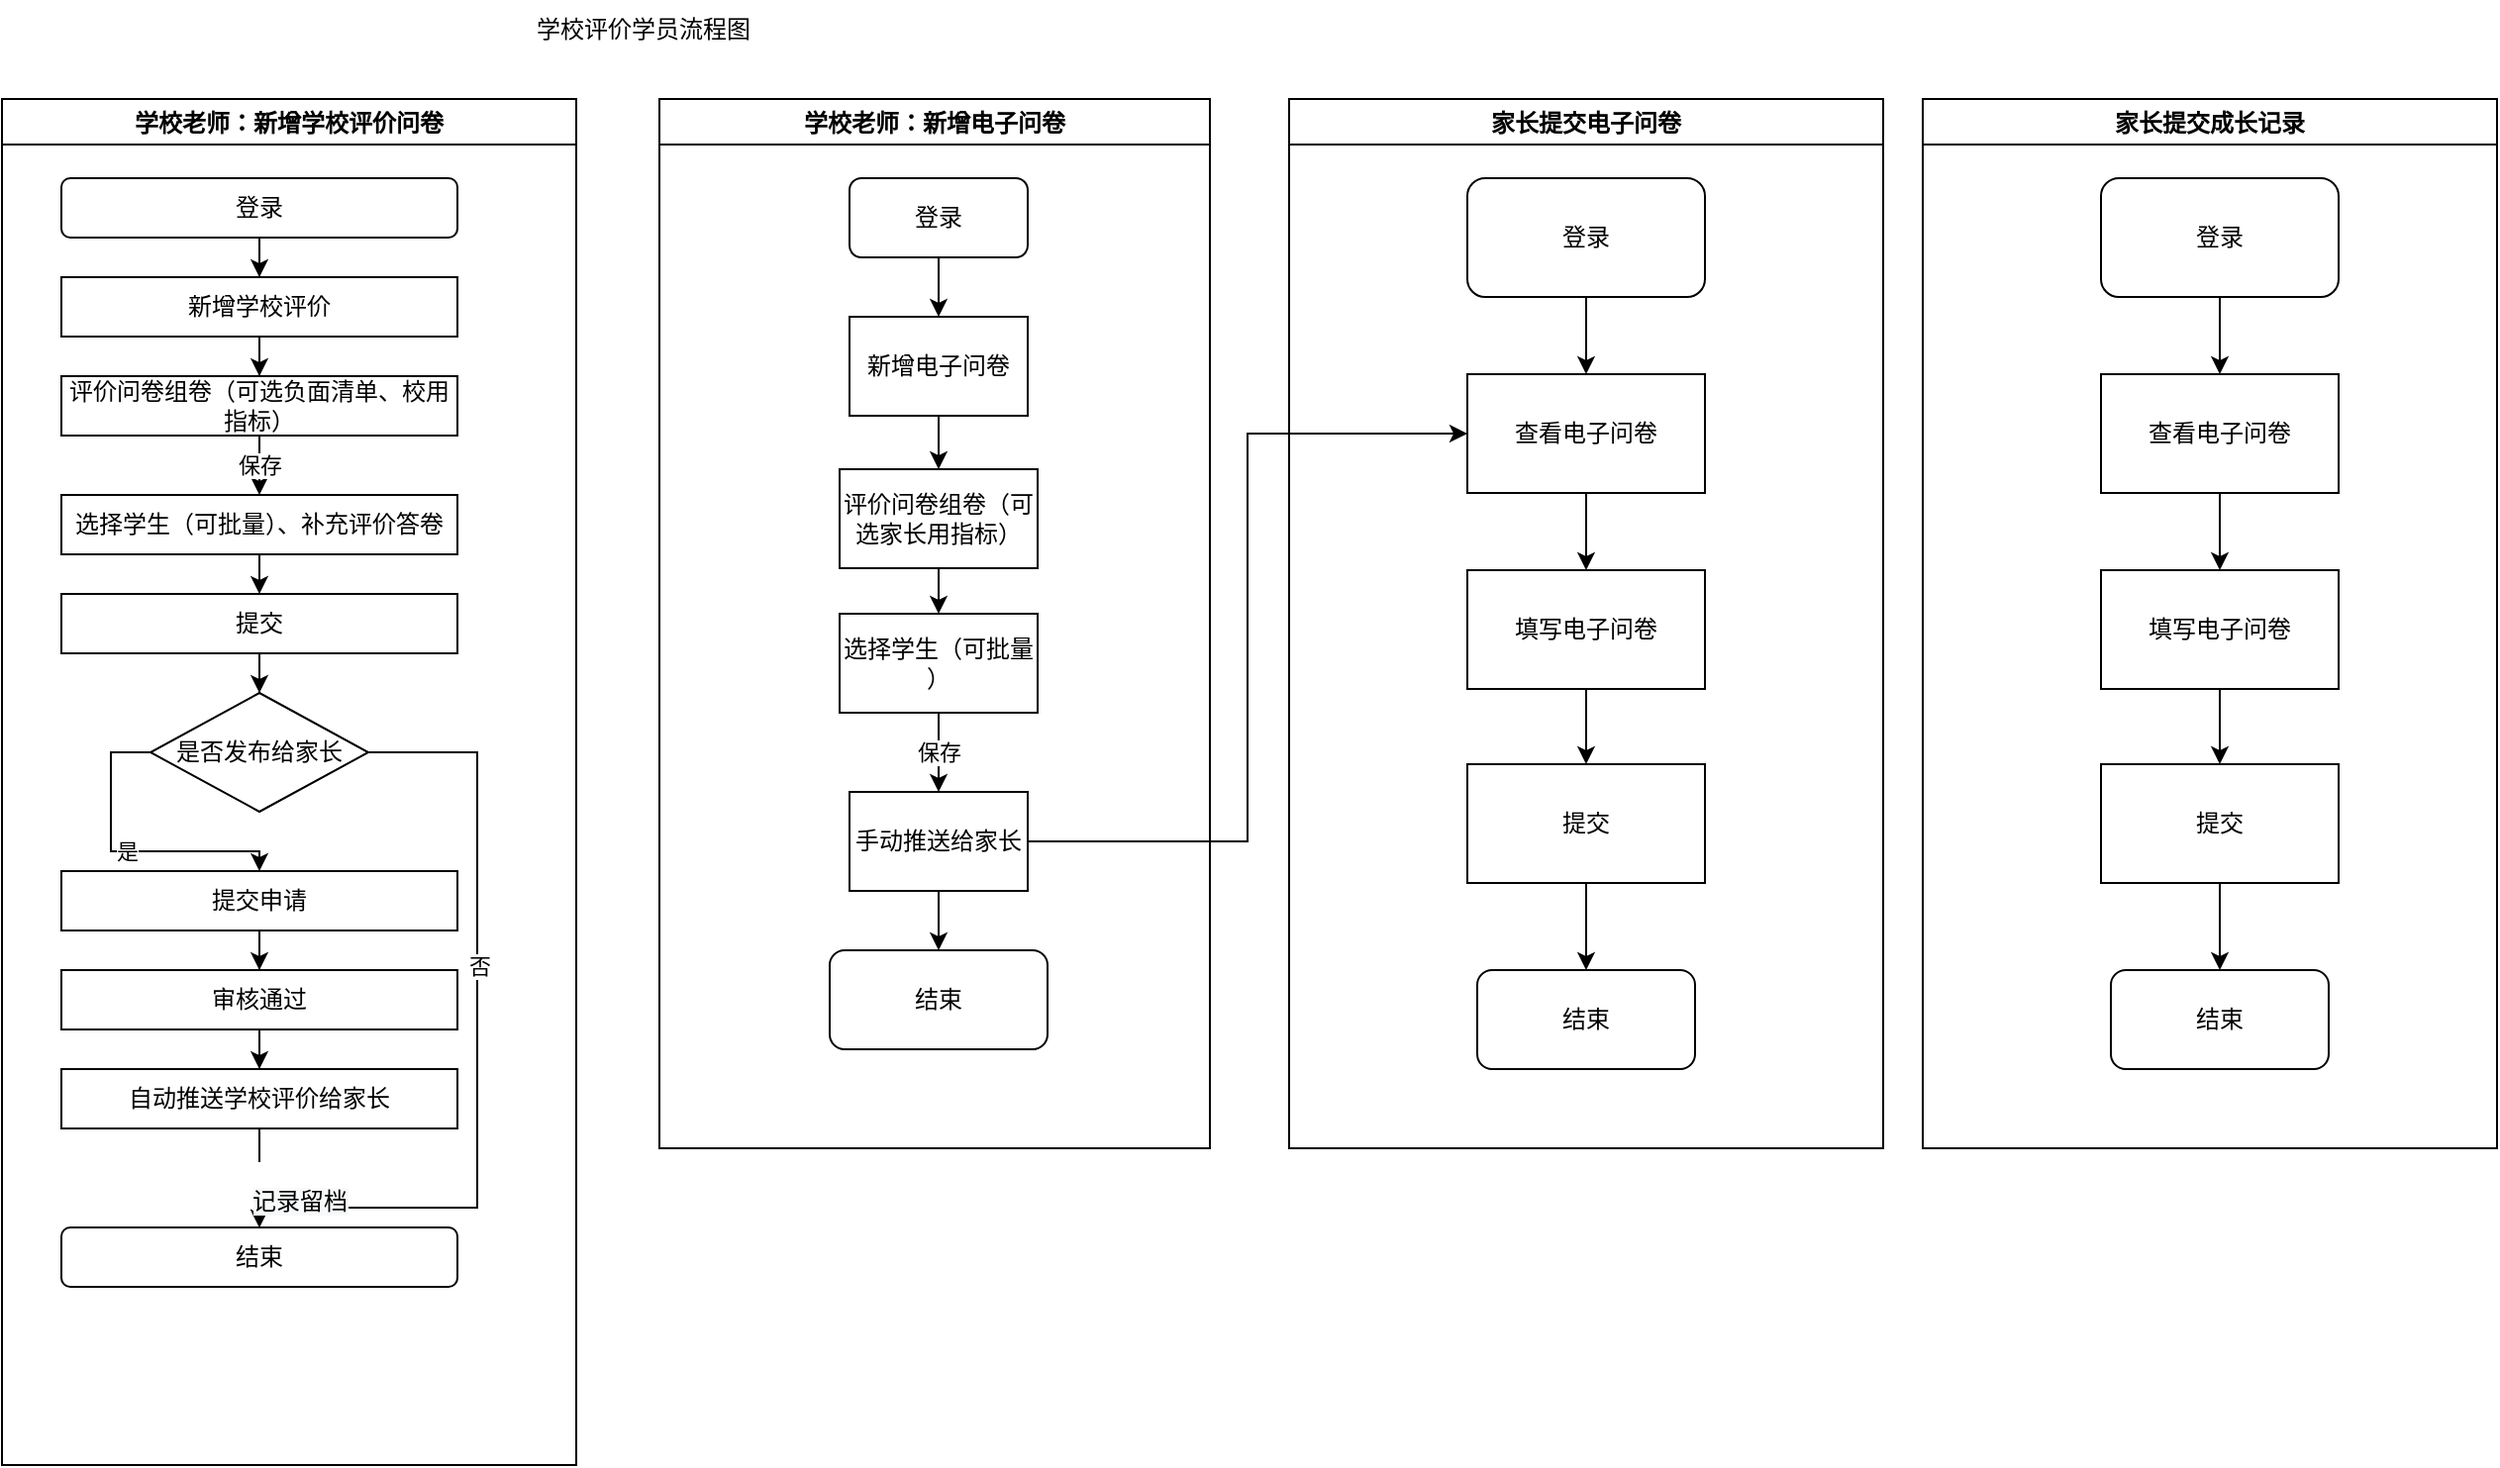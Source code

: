 <mxfile version="20.5.1" type="github" pages="2">
  <diagram id="8_zKDs2NcV0j2BOOCldE" name="第 2 页">
    <mxGraphModel dx="827" dy="1995" grid="1" gridSize="10" guides="1" tooltips="1" connect="1" arrows="1" fold="1" page="1" pageScale="1" pageWidth="827" pageHeight="1169" math="0" shadow="0">
      <root>
        <mxCell id="0" />
        <mxCell id="1" parent="0" />
        <mxCell id="qxVJZDrCRFdpv9TWmteu-2" value="学校老师：新增学校评价问卷" style="swimlane;" vertex="1" parent="1">
          <mxGeometry x="90" y="-80" width="290" height="690" as="geometry" />
        </mxCell>
        <mxCell id="qxVJZDrCRFdpv9TWmteu-25" style="edgeStyle=orthogonalEdgeStyle;rounded=0;orthogonalLoop=1;jettySize=auto;html=1;entryX=0.5;entryY=0;entryDx=0;entryDy=0;" edge="1" parent="qxVJZDrCRFdpv9TWmteu-2" source="qxVJZDrCRFdpv9TWmteu-4" target="qxVJZDrCRFdpv9TWmteu-5">
          <mxGeometry relative="1" as="geometry" />
        </mxCell>
        <mxCell id="qxVJZDrCRFdpv9TWmteu-4" value="登录" style="rounded=1;whiteSpace=wrap;html=1;" vertex="1" parent="qxVJZDrCRFdpv9TWmteu-2">
          <mxGeometry x="30" y="40" width="200" height="30" as="geometry" />
        </mxCell>
        <mxCell id="qxVJZDrCRFdpv9TWmteu-26" style="edgeStyle=orthogonalEdgeStyle;rounded=0;orthogonalLoop=1;jettySize=auto;html=1;entryX=0.5;entryY=0;entryDx=0;entryDy=0;" edge="1" parent="qxVJZDrCRFdpv9TWmteu-2" source="qxVJZDrCRFdpv9TWmteu-5" target="qxVJZDrCRFdpv9TWmteu-6">
          <mxGeometry relative="1" as="geometry" />
        </mxCell>
        <mxCell id="qxVJZDrCRFdpv9TWmteu-5" value="新增学校评价" style="rounded=0;whiteSpace=wrap;html=1;" vertex="1" parent="qxVJZDrCRFdpv9TWmteu-2">
          <mxGeometry x="30" y="90" width="200" height="30" as="geometry" />
        </mxCell>
        <mxCell id="qxVJZDrCRFdpv9TWmteu-27" value="保存" style="edgeStyle=orthogonalEdgeStyle;rounded=0;orthogonalLoop=1;jettySize=auto;html=1;entryX=0.5;entryY=0;entryDx=0;entryDy=0;" edge="1" parent="qxVJZDrCRFdpv9TWmteu-2" source="qxVJZDrCRFdpv9TWmteu-6" target="qxVJZDrCRFdpv9TWmteu-7">
          <mxGeometry relative="1" as="geometry" />
        </mxCell>
        <mxCell id="qxVJZDrCRFdpv9TWmteu-6" value="评价问卷组卷（可选负面清单、校用指标）" style="rounded=0;whiteSpace=wrap;html=1;" vertex="1" parent="qxVJZDrCRFdpv9TWmteu-2">
          <mxGeometry x="30" y="140" width="200" height="30" as="geometry" />
        </mxCell>
        <mxCell id="qxVJZDrCRFdpv9TWmteu-28" style="edgeStyle=orthogonalEdgeStyle;rounded=0;orthogonalLoop=1;jettySize=auto;html=1;exitX=0.5;exitY=1;exitDx=0;exitDy=0;entryX=0.5;entryY=0;entryDx=0;entryDy=0;" edge="1" parent="qxVJZDrCRFdpv9TWmteu-2" source="qxVJZDrCRFdpv9TWmteu-7" target="qxVJZDrCRFdpv9TWmteu-8">
          <mxGeometry relative="1" as="geometry" />
        </mxCell>
        <mxCell id="qxVJZDrCRFdpv9TWmteu-7" value="&lt;div style=&quot;text-align: justify;&quot;&gt;&lt;span style=&quot;background-color: initial;&quot;&gt;选择学生（可批量&lt;/span&gt;&lt;span style=&quot;background-color: initial;&quot;&gt;）、补充评价答卷&lt;/span&gt;&lt;/div&gt;" style="rounded=0;whiteSpace=wrap;html=1;" vertex="1" parent="qxVJZDrCRFdpv9TWmteu-2">
          <mxGeometry x="30" y="200" width="200" height="30" as="geometry" />
        </mxCell>
        <mxCell id="qxVJZDrCRFdpv9TWmteu-29" style="edgeStyle=orthogonalEdgeStyle;rounded=0;orthogonalLoop=1;jettySize=auto;html=1;entryX=0.5;entryY=0;entryDx=0;entryDy=0;" edge="1" parent="qxVJZDrCRFdpv9TWmteu-2" source="qxVJZDrCRFdpv9TWmteu-8" target="qxVJZDrCRFdpv9TWmteu-9">
          <mxGeometry relative="1" as="geometry" />
        </mxCell>
        <mxCell id="qxVJZDrCRFdpv9TWmteu-8" value="提交" style="rounded=0;whiteSpace=wrap;html=1;" vertex="1" parent="qxVJZDrCRFdpv9TWmteu-2">
          <mxGeometry x="30" y="250" width="200" height="30" as="geometry" />
        </mxCell>
        <mxCell id="qxVJZDrCRFdpv9TWmteu-30" style="edgeStyle=orthogonalEdgeStyle;rounded=0;orthogonalLoop=1;jettySize=auto;html=1;entryX=0.5;entryY=0;entryDx=0;entryDy=0;exitX=1;exitY=0.5;exitDx=0;exitDy=0;" edge="1" parent="qxVJZDrCRFdpv9TWmteu-2" source="qxVJZDrCRFdpv9TWmteu-9" target="qxVJZDrCRFdpv9TWmteu-22">
          <mxGeometry relative="1" as="geometry">
            <Array as="points">
              <mxPoint x="240" y="330" />
              <mxPoint x="240" y="560" />
              <mxPoint x="130" y="560" />
            </Array>
          </mxGeometry>
        </mxCell>
        <mxCell id="qxVJZDrCRFdpv9TWmteu-31" value="否" style="edgeLabel;html=1;align=center;verticalAlign=middle;resizable=0;points=[];" vertex="1" connectable="0" parent="qxVJZDrCRFdpv9TWmteu-30">
          <mxGeometry x="-0.198" y="1" relative="1" as="geometry">
            <mxPoint as="offset" />
          </mxGeometry>
        </mxCell>
        <mxCell id="qxVJZDrCRFdpv9TWmteu-32" value="是" style="edgeStyle=orthogonalEdgeStyle;rounded=0;orthogonalLoop=1;jettySize=auto;html=1;entryX=0.5;entryY=0;entryDx=0;entryDy=0;exitX=0;exitY=0.5;exitDx=0;exitDy=0;" edge="1" parent="qxVJZDrCRFdpv9TWmteu-2" source="qxVJZDrCRFdpv9TWmteu-9" target="qxVJZDrCRFdpv9TWmteu-10">
          <mxGeometry relative="1" as="geometry">
            <Array as="points">
              <mxPoint x="55" y="330" />
              <mxPoint x="55" y="380" />
              <mxPoint x="130" y="380" />
            </Array>
          </mxGeometry>
        </mxCell>
        <mxCell id="qxVJZDrCRFdpv9TWmteu-9" value="是否发布给家长" style="rhombus;whiteSpace=wrap;html=1;" vertex="1" parent="qxVJZDrCRFdpv9TWmteu-2">
          <mxGeometry x="75" y="300" width="110" height="60" as="geometry" />
        </mxCell>
        <mxCell id="qxVJZDrCRFdpv9TWmteu-33" style="edgeStyle=orthogonalEdgeStyle;rounded=0;orthogonalLoop=1;jettySize=auto;html=1;entryX=0.5;entryY=0;entryDx=0;entryDy=0;" edge="1" parent="qxVJZDrCRFdpv9TWmteu-2" source="qxVJZDrCRFdpv9TWmteu-10" target="qxVJZDrCRFdpv9TWmteu-11">
          <mxGeometry relative="1" as="geometry" />
        </mxCell>
        <mxCell id="qxVJZDrCRFdpv9TWmteu-10" value="提交申请" style="rounded=0;whiteSpace=wrap;html=1;" vertex="1" parent="qxVJZDrCRFdpv9TWmteu-2">
          <mxGeometry x="30" y="390" width="200" height="30" as="geometry" />
        </mxCell>
        <mxCell id="qxVJZDrCRFdpv9TWmteu-34" style="edgeStyle=orthogonalEdgeStyle;rounded=0;orthogonalLoop=1;jettySize=auto;html=1;entryX=0.5;entryY=0;entryDx=0;entryDy=0;" edge="1" parent="qxVJZDrCRFdpv9TWmteu-2" source="qxVJZDrCRFdpv9TWmteu-11" target="qxVJZDrCRFdpv9TWmteu-21">
          <mxGeometry relative="1" as="geometry" />
        </mxCell>
        <mxCell id="qxVJZDrCRFdpv9TWmteu-11" value="审核通过" style="rounded=0;whiteSpace=wrap;html=1;" vertex="1" parent="qxVJZDrCRFdpv9TWmteu-2">
          <mxGeometry x="30" y="440" width="200" height="30" as="geometry" />
        </mxCell>
        <mxCell id="qxVJZDrCRFdpv9TWmteu-24" value="&lt;br&gt;&lt;span style=&quot;color: rgb(0, 0, 0); font-family: Helvetica; font-size: 12px; font-style: normal; font-variant-ligatures: normal; font-variant-caps: normal; font-weight: 400; letter-spacing: normal; orphans: 2; text-align: center; text-indent: 0px; text-transform: none; widows: 2; word-spacing: 0px; -webkit-text-stroke-width: 0px; background-color: rgb(248, 249, 250); text-decoration-thickness: initial; text-decoration-style: initial; text-decoration-color: initial; float: none; display: inline !important;&quot;&gt;记录留档&lt;/span&gt;&lt;br&gt;" style="edgeStyle=orthogonalEdgeStyle;rounded=0;orthogonalLoop=1;jettySize=auto;html=1;entryX=0.5;entryY=0;entryDx=0;entryDy=0;" edge="1" parent="qxVJZDrCRFdpv9TWmteu-2" source="qxVJZDrCRFdpv9TWmteu-21" target="qxVJZDrCRFdpv9TWmteu-22">
          <mxGeometry x="0.2" y="20" relative="1" as="geometry">
            <mxPoint as="offset" />
          </mxGeometry>
        </mxCell>
        <mxCell id="qxVJZDrCRFdpv9TWmteu-21" value="自动推送学校评价给家长" style="rounded=0;whiteSpace=wrap;html=1;" vertex="1" parent="qxVJZDrCRFdpv9TWmteu-2">
          <mxGeometry x="30" y="490" width="200" height="30" as="geometry" />
        </mxCell>
        <mxCell id="qxVJZDrCRFdpv9TWmteu-22" value="结束" style="rounded=1;whiteSpace=wrap;html=1;" vertex="1" parent="qxVJZDrCRFdpv9TWmteu-2">
          <mxGeometry x="30" y="570" width="200" height="30" as="geometry" />
        </mxCell>
        <mxCell id="qxVJZDrCRFdpv9TWmteu-3" value="学校老师：新增电子问卷" style="swimlane;startSize=23;" vertex="1" parent="1">
          <mxGeometry x="422" y="-80" width="278" height="530" as="geometry" />
        </mxCell>
        <mxCell id="V6BxBsEYJZl0AVlnk3J6-23" style="edgeStyle=orthogonalEdgeStyle;rounded=0;orthogonalLoop=1;jettySize=auto;html=1;entryX=0.5;entryY=0;entryDx=0;entryDy=0;" edge="1" parent="qxVJZDrCRFdpv9TWmteu-3" source="V6BxBsEYJZl0AVlnk3J6-1" target="V6BxBsEYJZl0AVlnk3J6-3">
          <mxGeometry relative="1" as="geometry" />
        </mxCell>
        <mxCell id="V6BxBsEYJZl0AVlnk3J6-1" value="登录" style="rounded=1;whiteSpace=wrap;html=1;" vertex="1" parent="qxVJZDrCRFdpv9TWmteu-3">
          <mxGeometry x="96" y="40" width="90" height="40" as="geometry" />
        </mxCell>
        <mxCell id="V6BxBsEYJZl0AVlnk3J6-3" value="新增电子问卷" style="rounded=0;whiteSpace=wrap;html=1;" vertex="1" parent="qxVJZDrCRFdpv9TWmteu-3">
          <mxGeometry x="96" y="110" width="90" height="50" as="geometry" />
        </mxCell>
        <mxCell id="V6BxBsEYJZl0AVlnk3J6-20" value="结束" style="rounded=1;whiteSpace=wrap;html=1;" vertex="1" parent="qxVJZDrCRFdpv9TWmteu-3">
          <mxGeometry x="86" y="430" width="110" height="50" as="geometry" />
        </mxCell>
        <mxCell id="V6BxBsEYJZl0AVlnk3J6-5" value="评价问卷组卷（可选家长用指标）" style="rounded=0;whiteSpace=wrap;html=1;" vertex="1" parent="qxVJZDrCRFdpv9TWmteu-3">
          <mxGeometry x="91" y="187" width="100" height="50" as="geometry" />
        </mxCell>
        <mxCell id="V6BxBsEYJZl0AVlnk3J6-7" value="选择学生（可批量&lt;br&gt;）" style="rounded=0;whiteSpace=wrap;html=1;" vertex="1" parent="qxVJZDrCRFdpv9TWmteu-3">
          <mxGeometry x="91" y="260" width="100" height="50" as="geometry" />
        </mxCell>
        <mxCell id="V6BxBsEYJZl0AVlnk3J6-9" value="手动推送给家长" style="rounded=0;whiteSpace=wrap;html=1;" vertex="1" parent="qxVJZDrCRFdpv9TWmteu-3">
          <mxGeometry x="96" y="350" width="90" height="50" as="geometry" />
        </mxCell>
        <mxCell id="V6BxBsEYJZl0AVlnk3J6-24" style="edgeStyle=orthogonalEdgeStyle;rounded=0;orthogonalLoop=1;jettySize=auto;html=1;entryX=0.5;entryY=0;entryDx=0;entryDy=0;" edge="1" parent="qxVJZDrCRFdpv9TWmteu-3" source="V6BxBsEYJZl0AVlnk3J6-3" target="V6BxBsEYJZl0AVlnk3J6-5">
          <mxGeometry relative="1" as="geometry" />
        </mxCell>
        <mxCell id="V6BxBsEYJZl0AVlnk3J6-4" style="edgeStyle=orthogonalEdgeStyle;rounded=0;orthogonalLoop=1;jettySize=auto;html=1;entryX=0.5;entryY=0;entryDx=0;entryDy=0;" edge="1" source="V6BxBsEYJZl0AVlnk3J6-5" target="V6BxBsEYJZl0AVlnk3J6-7" parent="qxVJZDrCRFdpv9TWmteu-3">
          <mxGeometry relative="1" as="geometry" />
        </mxCell>
        <mxCell id="V6BxBsEYJZl0AVlnk3J6-22" style="edgeStyle=orthogonalEdgeStyle;rounded=0;orthogonalLoop=1;jettySize=auto;html=1;entryX=0.5;entryY=0;entryDx=0;entryDy=0;" edge="1" parent="qxVJZDrCRFdpv9TWmteu-3" source="V6BxBsEYJZl0AVlnk3J6-9" target="V6BxBsEYJZl0AVlnk3J6-20">
          <mxGeometry relative="1" as="geometry" />
        </mxCell>
        <mxCell id="V6BxBsEYJZl0AVlnk3J6-6" value="保存" style="edgeStyle=orthogonalEdgeStyle;rounded=0;orthogonalLoop=1;jettySize=auto;html=1;exitX=0.5;exitY=1;exitDx=0;exitDy=0;entryX=0.5;entryY=0;entryDx=0;entryDy=0;" edge="1" source="V6BxBsEYJZl0AVlnk3J6-7" target="V6BxBsEYJZl0AVlnk3J6-9" parent="qxVJZDrCRFdpv9TWmteu-3">
          <mxGeometry relative="1" as="geometry" />
        </mxCell>
        <mxCell id="qxVJZDrCRFdpv9TWmteu-35" value="学校评价学员流程图" style="text;html=1;strokeColor=none;fillColor=none;align=center;verticalAlign=middle;whiteSpace=wrap;rounded=0;" vertex="1" parent="1">
          <mxGeometry x="334" y="-130" width="160" height="30" as="geometry" />
        </mxCell>
        <mxCell id="V6BxBsEYJZl0AVlnk3J6-25" value="家长提交电子问卷" style="swimlane;" vertex="1" parent="1">
          <mxGeometry x="740" y="-80" width="300" height="530" as="geometry" />
        </mxCell>
        <mxCell id="V6BxBsEYJZl0AVlnk3J6-32" style="edgeStyle=orthogonalEdgeStyle;rounded=0;orthogonalLoop=1;jettySize=auto;html=1;entryX=0.5;entryY=0;entryDx=0;entryDy=0;" edge="1" parent="V6BxBsEYJZl0AVlnk3J6-25" target="V6BxBsEYJZl0AVlnk3J6-27">
          <mxGeometry relative="1" as="geometry">
            <mxPoint x="140" y="80" as="sourcePoint" />
          </mxGeometry>
        </mxCell>
        <mxCell id="V6BxBsEYJZl0AVlnk3J6-33" style="edgeStyle=orthogonalEdgeStyle;rounded=0;orthogonalLoop=1;jettySize=auto;html=1;entryX=0.5;entryY=0;entryDx=0;entryDy=0;" edge="1" parent="V6BxBsEYJZl0AVlnk3J6-25" target="V6BxBsEYJZl0AVlnk3J6-29">
          <mxGeometry relative="1" as="geometry">
            <mxPoint x="140" y="160" as="sourcePoint" />
          </mxGeometry>
        </mxCell>
        <mxCell id="V6BxBsEYJZl0AVlnk3J6-34" style="edgeStyle=orthogonalEdgeStyle;rounded=0;orthogonalLoop=1;jettySize=auto;html=1;entryX=0.5;entryY=0;entryDx=0;entryDy=0;" edge="1" parent="V6BxBsEYJZl0AVlnk3J6-25" target="V6BxBsEYJZl0AVlnk3J6-30">
          <mxGeometry relative="1" as="geometry">
            <mxPoint x="140" y="225" as="sourcePoint" />
          </mxGeometry>
        </mxCell>
        <mxCell id="V6BxBsEYJZl0AVlnk3J6-35" style="edgeStyle=orthogonalEdgeStyle;rounded=0;orthogonalLoop=1;jettySize=auto;html=1;" edge="1" parent="V6BxBsEYJZl0AVlnk3J6-25" target="V6BxBsEYJZl0AVlnk3J6-31">
          <mxGeometry relative="1" as="geometry">
            <mxPoint x="140" y="308" as="sourcePoint" />
          </mxGeometry>
        </mxCell>
        <mxCell id="V6BxBsEYJZl0AVlnk3J6-47" value="登录" style="rounded=1;whiteSpace=wrap;html=1;" vertex="1" parent="V6BxBsEYJZl0AVlnk3J6-25">
          <mxGeometry x="90" y="40" width="120" height="60" as="geometry" />
        </mxCell>
        <mxCell id="V6BxBsEYJZl0AVlnk3J6-49" value="查看电子问卷" style="rounded=0;whiteSpace=wrap;html=1;" vertex="1" parent="V6BxBsEYJZl0AVlnk3J6-25">
          <mxGeometry x="90" y="139" width="120" height="60" as="geometry" />
        </mxCell>
        <mxCell id="V6BxBsEYJZl0AVlnk3J6-46" style="edgeStyle=orthogonalEdgeStyle;rounded=0;orthogonalLoop=1;jettySize=auto;html=1;entryX=0.5;entryY=0;entryDx=0;entryDy=0;" edge="1" source="V6BxBsEYJZl0AVlnk3J6-47" target="V6BxBsEYJZl0AVlnk3J6-49" parent="V6BxBsEYJZl0AVlnk3J6-25">
          <mxGeometry relative="1" as="geometry" />
        </mxCell>
        <mxCell id="V6BxBsEYJZl0AVlnk3J6-51" value="填写电子问卷" style="rounded=0;whiteSpace=wrap;html=1;" vertex="1" parent="V6BxBsEYJZl0AVlnk3J6-25">
          <mxGeometry x="90" y="238" width="120" height="60" as="geometry" />
        </mxCell>
        <mxCell id="V6BxBsEYJZl0AVlnk3J6-48" style="edgeStyle=orthogonalEdgeStyle;rounded=0;orthogonalLoop=1;jettySize=auto;html=1;entryX=0.5;entryY=0;entryDx=0;entryDy=0;" edge="1" source="V6BxBsEYJZl0AVlnk3J6-49" target="V6BxBsEYJZl0AVlnk3J6-51" parent="V6BxBsEYJZl0AVlnk3J6-25">
          <mxGeometry relative="1" as="geometry" />
        </mxCell>
        <mxCell id="V6BxBsEYJZl0AVlnk3J6-53" value="提交" style="rounded=0;whiteSpace=wrap;html=1;" vertex="1" parent="V6BxBsEYJZl0AVlnk3J6-25">
          <mxGeometry x="90" y="336" width="120" height="60" as="geometry" />
        </mxCell>
        <mxCell id="V6BxBsEYJZl0AVlnk3J6-50" style="edgeStyle=orthogonalEdgeStyle;rounded=0;orthogonalLoop=1;jettySize=auto;html=1;entryX=0.5;entryY=0;entryDx=0;entryDy=0;" edge="1" source="V6BxBsEYJZl0AVlnk3J6-51" target="V6BxBsEYJZl0AVlnk3J6-53" parent="V6BxBsEYJZl0AVlnk3J6-25">
          <mxGeometry relative="1" as="geometry" />
        </mxCell>
        <mxCell id="V6BxBsEYJZl0AVlnk3J6-54" value="结束" style="rounded=1;whiteSpace=wrap;html=1;" vertex="1" parent="V6BxBsEYJZl0AVlnk3J6-25">
          <mxGeometry x="95" y="440" width="110" height="50" as="geometry" />
        </mxCell>
        <mxCell id="V6BxBsEYJZl0AVlnk3J6-52" style="edgeStyle=orthogonalEdgeStyle;rounded=0;orthogonalLoop=1;jettySize=auto;html=1;entryX=0.5;entryY=0;entryDx=0;entryDy=0;" edge="1" source="V6BxBsEYJZl0AVlnk3J6-53" target="V6BxBsEYJZl0AVlnk3J6-54" parent="V6BxBsEYJZl0AVlnk3J6-25">
          <mxGeometry relative="1" as="geometry" />
        </mxCell>
        <mxCell id="V6BxBsEYJZl0AVlnk3J6-28" style="edgeStyle=orthogonalEdgeStyle;rounded=0;orthogonalLoop=1;jettySize=auto;html=1;entryX=0;entryY=0.5;entryDx=0;entryDy=0;" edge="1" parent="1" source="V6BxBsEYJZl0AVlnk3J6-9" target="V6BxBsEYJZl0AVlnk3J6-49">
          <mxGeometry relative="1" as="geometry">
            <mxPoint x="820" y="60" as="targetPoint" />
          </mxGeometry>
        </mxCell>
        <mxCell id="V6BxBsEYJZl0AVlnk3J6-36" value="家长提交成长记录" style="swimlane;" vertex="1" parent="1">
          <mxGeometry x="1060" y="-80" width="290" height="530" as="geometry" />
        </mxCell>
        <mxCell id="V6BxBsEYJZl0AVlnk3J6-42" style="edgeStyle=orthogonalEdgeStyle;rounded=0;orthogonalLoop=1;jettySize=auto;html=1;entryX=0.5;entryY=0;entryDx=0;entryDy=0;" edge="1" parent="V6BxBsEYJZl0AVlnk3J6-36" source="V6BxBsEYJZl0AVlnk3J6-37" target="V6BxBsEYJZl0AVlnk3J6-38">
          <mxGeometry relative="1" as="geometry" />
        </mxCell>
        <mxCell id="V6BxBsEYJZl0AVlnk3J6-37" value="登录" style="rounded=1;whiteSpace=wrap;html=1;" vertex="1" parent="V6BxBsEYJZl0AVlnk3J6-36">
          <mxGeometry x="90" y="40" width="120" height="60" as="geometry" />
        </mxCell>
        <mxCell id="V6BxBsEYJZl0AVlnk3J6-43" style="edgeStyle=orthogonalEdgeStyle;rounded=0;orthogonalLoop=1;jettySize=auto;html=1;entryX=0.5;entryY=0;entryDx=0;entryDy=0;" edge="1" parent="V6BxBsEYJZl0AVlnk3J6-36" source="V6BxBsEYJZl0AVlnk3J6-38" target="V6BxBsEYJZl0AVlnk3J6-39">
          <mxGeometry relative="1" as="geometry" />
        </mxCell>
        <mxCell id="V6BxBsEYJZl0AVlnk3J6-38" value="查看电子问卷" style="rounded=0;whiteSpace=wrap;html=1;" vertex="1" parent="V6BxBsEYJZl0AVlnk3J6-36">
          <mxGeometry x="90" y="139" width="120" height="60" as="geometry" />
        </mxCell>
        <mxCell id="V6BxBsEYJZl0AVlnk3J6-44" style="edgeStyle=orthogonalEdgeStyle;rounded=0;orthogonalLoop=1;jettySize=auto;html=1;entryX=0.5;entryY=0;entryDx=0;entryDy=0;" edge="1" parent="V6BxBsEYJZl0AVlnk3J6-36" source="V6BxBsEYJZl0AVlnk3J6-39" target="V6BxBsEYJZl0AVlnk3J6-40">
          <mxGeometry relative="1" as="geometry" />
        </mxCell>
        <mxCell id="V6BxBsEYJZl0AVlnk3J6-39" value="填写电子问卷" style="rounded=0;whiteSpace=wrap;html=1;" vertex="1" parent="V6BxBsEYJZl0AVlnk3J6-36">
          <mxGeometry x="90" y="238" width="120" height="60" as="geometry" />
        </mxCell>
        <mxCell id="V6BxBsEYJZl0AVlnk3J6-45" style="edgeStyle=orthogonalEdgeStyle;rounded=0;orthogonalLoop=1;jettySize=auto;html=1;entryX=0.5;entryY=0;entryDx=0;entryDy=0;" edge="1" parent="V6BxBsEYJZl0AVlnk3J6-36" source="V6BxBsEYJZl0AVlnk3J6-40" target="V6BxBsEYJZl0AVlnk3J6-41">
          <mxGeometry relative="1" as="geometry" />
        </mxCell>
        <mxCell id="V6BxBsEYJZl0AVlnk3J6-40" value="提交" style="rounded=0;whiteSpace=wrap;html=1;" vertex="1" parent="V6BxBsEYJZl0AVlnk3J6-36">
          <mxGeometry x="90" y="336" width="120" height="60" as="geometry" />
        </mxCell>
        <mxCell id="V6BxBsEYJZl0AVlnk3J6-41" value="结束" style="rounded=1;whiteSpace=wrap;html=1;" vertex="1" parent="V6BxBsEYJZl0AVlnk3J6-36">
          <mxGeometry x="95" y="440" width="110" height="50" as="geometry" />
        </mxCell>
      </root>
    </mxGraphModel>
  </diagram>
  <diagram name="Page-1" id="c7488fd3-1785-93aa-aadb-54a6760d102a">
    <mxGraphModel dx="827" dy="826" grid="1" gridSize="10" guides="1" tooltips="1" connect="1" arrows="1" fold="1" page="1" pageScale="1" pageWidth="1100" pageHeight="850" background="none" math="0" shadow="0">
      <root>
        <mxCell id="0" />
        <mxCell id="1" parent="0" />
      </root>
    </mxGraphModel>
  </diagram>
</mxfile>
